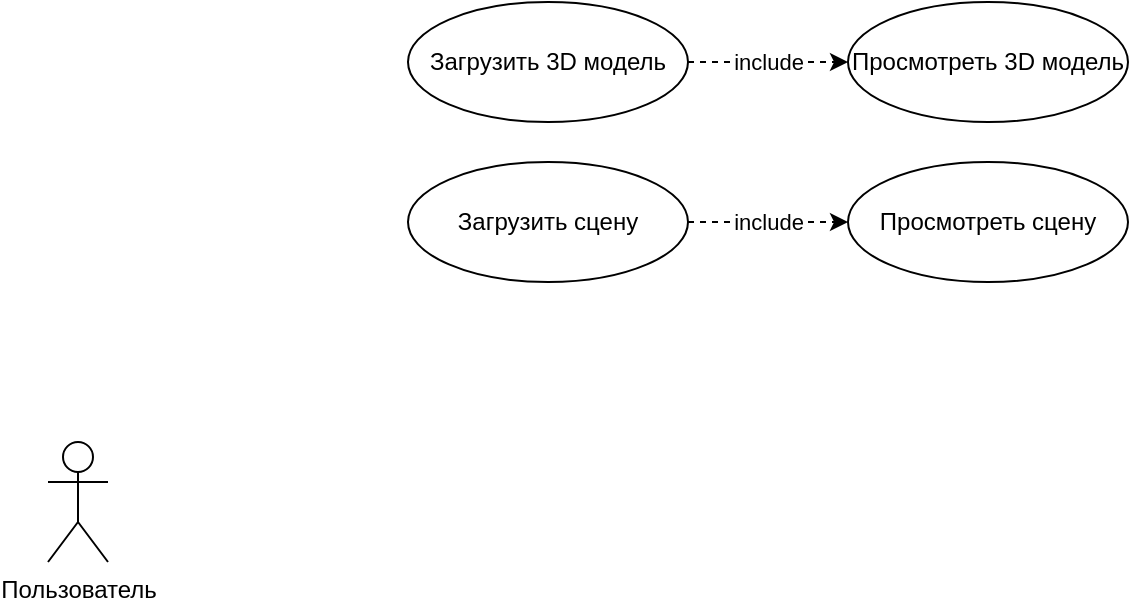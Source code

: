<mxfile version="14.6.6" type="github">
  <diagram id="TTeWuGK_N1w3ZF10THAs" name="Page-1">
    <mxGraphModel dx="868" dy="482" grid="1" gridSize="10" guides="1" tooltips="1" connect="1" arrows="1" fold="1" page="1" pageScale="1" pageWidth="827" pageHeight="1169" math="0" shadow="0">
      <root>
        <mxCell id="0" />
        <mxCell id="1" parent="0" />
        <mxCell id="239sjALaaFQrel0IKYAk-16" value="include" style="edgeStyle=none;rounded=0;orthogonalLoop=1;jettySize=auto;html=1;exitX=1;exitY=0.5;exitDx=0;exitDy=0;dashed=1;" edge="1" parent="1" source="73fXxVTonlHXJbU47xhf-3" target="239sjALaaFQrel0IKYAk-14">
          <mxGeometry relative="1" as="geometry" />
        </mxCell>
        <mxCell id="73fXxVTonlHXJbU47xhf-3" value="Загрузить 3D модель" style="ellipse;whiteSpace=wrap;html=1;" parent="1" vertex="1">
          <mxGeometry x="280" y="250" width="140" height="60" as="geometry" />
        </mxCell>
        <mxCell id="73fXxVTonlHXJbU47xhf-4" value="Пользователь" style="shape=umlActor;verticalLabelPosition=bottom;verticalAlign=top;html=1;" parent="1" vertex="1">
          <mxGeometry x="100" y="470" width="30" height="60" as="geometry" />
        </mxCell>
        <mxCell id="239sjALaaFQrel0IKYAk-17" value="include" style="edgeStyle=none;rounded=0;orthogonalLoop=1;jettySize=auto;html=1;dashed=1;" edge="1" parent="1" source="239sjALaaFQrel0IKYAk-12" target="239sjALaaFQrel0IKYAk-15">
          <mxGeometry relative="1" as="geometry" />
        </mxCell>
        <mxCell id="239sjALaaFQrel0IKYAk-12" value="Загрузить сцену" style="ellipse;whiteSpace=wrap;html=1;" vertex="1" parent="1">
          <mxGeometry x="280" y="330" width="140" height="60" as="geometry" />
        </mxCell>
        <mxCell id="239sjALaaFQrel0IKYAk-14" value="Просмотреть 3D модель" style="ellipse;whiteSpace=wrap;html=1;" vertex="1" parent="1">
          <mxGeometry x="500" y="250" width="140" height="60" as="geometry" />
        </mxCell>
        <mxCell id="239sjALaaFQrel0IKYAk-15" value="Просмотреть сцену" style="ellipse;whiteSpace=wrap;html=1;" vertex="1" parent="1">
          <mxGeometry x="500" y="330" width="140" height="60" as="geometry" />
        </mxCell>
      </root>
    </mxGraphModel>
  </diagram>
</mxfile>
